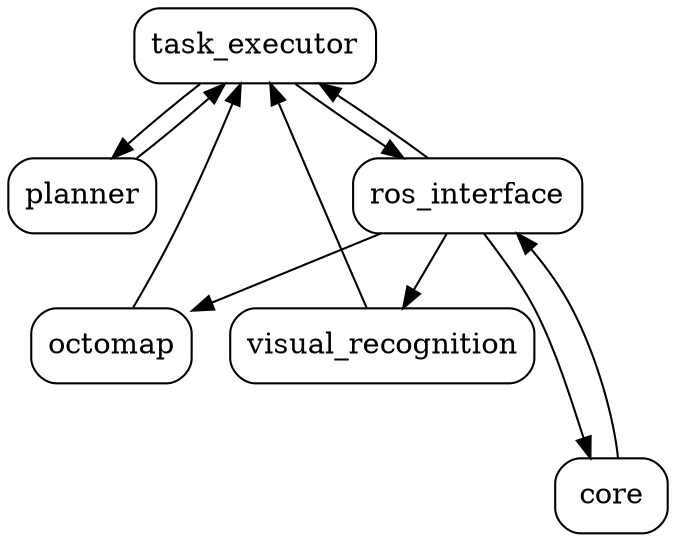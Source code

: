 digraph graphname {
    task  [style=filled shape=box style=rounded label = "task_executor"];
    agent_a [style=filled shape=box style=rounded label = "planner"];
    agent_b [style=filled shape=box style=rounded label = "octomap"];
    agent_c [style=filled shape=box style=rounded label = "visual_recognition"];
    ros_interface [style=filled shape=box style=rounded label = "ros_interface"];
    {rank=sink core [style=filled shape=box style=rounded label = "core"];}

    ros_interface -> core;
    core -> ros_interface;
    ros_interface -> agent_b;
    ros_interface -> agent_c;

    task -> agent_a;

    ros_interface -> task;
    task -> ros_interface;

    agent_a -> task;
    agent_b -> task;
    agent_c -> task;

    margin=0;   # for whole graph
}

